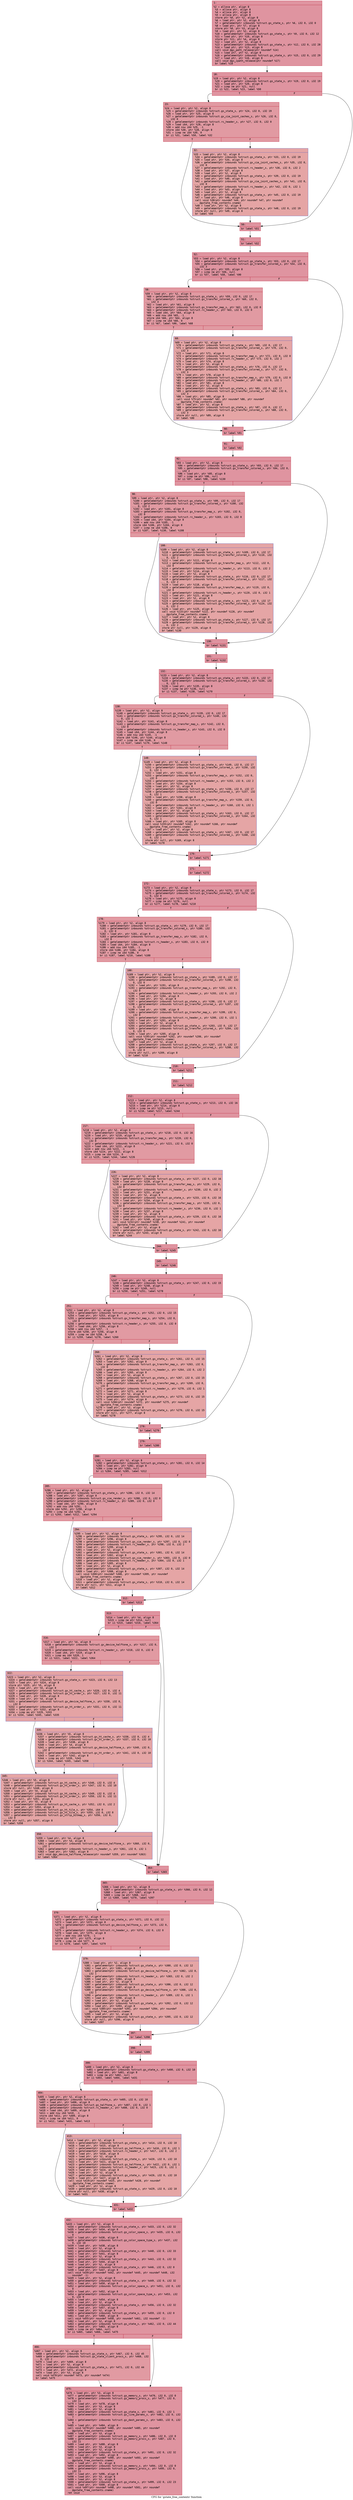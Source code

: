 digraph "CFG for 'gstate_free_contents' function" {
	label="CFG for 'gstate_free_contents' function";

	Node0x600000de4870 [shape=record,color="#b70d28ff", style=filled, fillcolor="#b70d2870" fontname="Courier",label="{1:\l|  %2 = alloca ptr, align 8\l  %3 = alloca ptr, align 8\l  %4 = alloca ptr, align 8\l  %5 = alloca ptr, align 8\l  store ptr %0, ptr %2, align 8\l  %6 = load ptr, ptr %2, align 8\l  %7 = getelementptr inbounds %struct.gs_state_s, ptr %6, i32 0, i32 0\l  %8 = load ptr, ptr %7, align 8\l  store ptr %8, ptr %3, align 8\l  %9 = load ptr, ptr %2, align 8\l  %10 = getelementptr inbounds %struct.gs_state_s, ptr %9, i32 0, i32 12\l  %11 = load ptr, ptr %10, align 8\l  store ptr %11, ptr %4, align 8\l  %12 = load ptr, ptr %2, align 8\l  %13 = getelementptr inbounds %struct.gs_state_s, ptr %12, i32 0, i32 28\l  %14 = load ptr, ptr %13, align 8\l  call void @gx_path_release(ptr noundef %14)\l  %15 = load ptr, ptr %2, align 8\l  %16 = getelementptr inbounds %struct.gs_state_s, ptr %15, i32 0, i32 29\l  %17 = load ptr, ptr %16, align 8\l  call void @gx_cpath_release(ptr noundef %17)\l  br label %18\l}"];
	Node0x600000de4870 -> Node0x600000de48c0[tooltip="1 -> 18\nProbability 100.00%" ];
	Node0x600000de48c0 [shape=record,color="#b70d28ff", style=filled, fillcolor="#b70d2870" fontname="Courier",label="{18:\l|  %19 = load ptr, ptr %2, align 8\l  %20 = getelementptr inbounds %struct.gs_state_s, ptr %19, i32 0, i32 19\l  %21 = load ptr, ptr %20, align 8\l  %22 = icmp ne ptr %21, null\l  br i1 %22, label %23, label %50\l|{<s0>T|<s1>F}}"];
	Node0x600000de48c0:s0 -> Node0x600000de4910[tooltip="18 -> 23\nProbability 62.50%" ];
	Node0x600000de48c0:s1 -> Node0x600000de49b0[tooltip="18 -> 50\nProbability 37.50%" ];
	Node0x600000de4910 [shape=record,color="#b70d28ff", style=filled, fillcolor="#bb1b2c70" fontname="Courier",label="{23:\l|  %24 = load ptr, ptr %2, align 8\l  %25 = getelementptr inbounds %struct.gs_state_s, ptr %24, i32 0, i32 19\l  %26 = load ptr, ptr %25, align 8\l  %27 = getelementptr inbounds %struct.gx_cie_joint_caches_s, ptr %26, i32 0,\l... i32 0\l  %28 = getelementptr inbounds %struct.rc_header_s, ptr %27, i32 0, i32 0\l  %29 = load i64, ptr %28, align 8\l  %30 = add nsw i64 %29, -1\l  store i64 %30, ptr %28, align 8\l  %31 = icmp ne i64 %30, 0\l  br i1 %31, label %50, label %32\l|{<s0>T|<s1>F}}"];
	Node0x600000de4910:s0 -> Node0x600000de49b0[tooltip="23 -> 50\nProbability 62.50%" ];
	Node0x600000de4910:s1 -> Node0x600000de4960[tooltip="23 -> 32\nProbability 37.50%" ];
	Node0x600000de4960 [shape=record,color="#3d50c3ff", style=filled, fillcolor="#c5333470" fontname="Courier",label="{32:\l|  %33 = load ptr, ptr %2, align 8\l  %34 = getelementptr inbounds %struct.gs_state_s, ptr %33, i32 0, i32 19\l  %35 = load ptr, ptr %34, align 8\l  %36 = getelementptr inbounds %struct.gx_cie_joint_caches_s, ptr %35, i32 0,\l... i32 0\l  %37 = getelementptr inbounds %struct.rc_header_s, ptr %36, i32 0, i32 2\l  %38 = load ptr, ptr %37, align 8\l  %39 = load ptr, ptr %2, align 8\l  %40 = getelementptr inbounds %struct.gs_state_s, ptr %39, i32 0, i32 19\l  %41 = load ptr, ptr %40, align 8\l  %42 = getelementptr inbounds %struct.gx_cie_joint_caches_s, ptr %41, i32 0,\l... i32 0\l  %43 = getelementptr inbounds %struct.rc_header_s, ptr %42, i32 0, i32 1\l  %44 = load ptr, ptr %43, align 8\l  %45 = load ptr, ptr %2, align 8\l  %46 = getelementptr inbounds %struct.gs_state_s, ptr %45, i32 0, i32 19\l  %47 = load ptr, ptr %46, align 8\l  call void %38(ptr noundef %44, ptr noundef %47, ptr noundef\l... @gstate_free_contents.cname)\l  %48 = load ptr, ptr %2, align 8\l  %49 = getelementptr inbounds %struct.gs_state_s, ptr %48, i32 0, i32 19\l  store ptr null, ptr %49, align 8\l  br label %50\l}"];
	Node0x600000de4960 -> Node0x600000de49b0[tooltip="32 -> 50\nProbability 100.00%" ];
	Node0x600000de49b0 [shape=record,color="#b70d28ff", style=filled, fillcolor="#b70d2870" fontname="Courier",label="{50:\l|  br label %51\l}"];
	Node0x600000de49b0 -> Node0x600000de4a00[tooltip="50 -> 51\nProbability 100.00%" ];
	Node0x600000de4a00 [shape=record,color="#b70d28ff", style=filled, fillcolor="#b70d2870" fontname="Courier",label="{51:\l|  br label %52\l}"];
	Node0x600000de4a00 -> Node0x600000de4a50[tooltip="51 -> 52\nProbability 100.00%" ];
	Node0x600000de4a50 [shape=record,color="#b70d28ff", style=filled, fillcolor="#b70d2870" fontname="Courier",label="{52:\l|  %53 = load ptr, ptr %2, align 8\l  %54 = getelementptr inbounds %struct.gs_state_s, ptr %53, i32 0, i32 17\l  %55 = getelementptr inbounds %struct.gx_transfer_colored_s, ptr %54, i32 0,\l... i32 3\l  %56 = load ptr, ptr %55, align 8\l  %57 = icmp ne ptr %56, null\l  br i1 %57, label %58, label %90\l|{<s0>T|<s1>F}}"];
	Node0x600000de4a50:s0 -> Node0x600000de4aa0[tooltip="52 -> 58\nProbability 62.50%" ];
	Node0x600000de4a50:s1 -> Node0x600000de4b40[tooltip="52 -> 90\nProbability 37.50%" ];
	Node0x600000de4aa0 [shape=record,color="#b70d28ff", style=filled, fillcolor="#bb1b2c70" fontname="Courier",label="{58:\l|  %59 = load ptr, ptr %2, align 8\l  %60 = getelementptr inbounds %struct.gs_state_s, ptr %59, i32 0, i32 17\l  %61 = getelementptr inbounds %struct.gx_transfer_colored_s, ptr %60, i32 0,\l... i32 3\l  %62 = load ptr, ptr %61, align 8\l  %63 = getelementptr inbounds %struct.gx_transfer_map_s, ptr %62, i32 0, i32 0\l  %64 = getelementptr inbounds %struct.rc_header_s, ptr %63, i32 0, i32 0\l  %65 = load i64, ptr %64, align 8\l  %66 = add nsw i64 %65, -1\l  store i64 %66, ptr %64, align 8\l  %67 = icmp ne i64 %66, 0\l  br i1 %67, label %90, label %68\l|{<s0>T|<s1>F}}"];
	Node0x600000de4aa0:s0 -> Node0x600000de4b40[tooltip="58 -> 90\nProbability 62.50%" ];
	Node0x600000de4aa0:s1 -> Node0x600000de4af0[tooltip="58 -> 68\nProbability 37.50%" ];
	Node0x600000de4af0 [shape=record,color="#3d50c3ff", style=filled, fillcolor="#c5333470" fontname="Courier",label="{68:\l|  %69 = load ptr, ptr %2, align 8\l  %70 = getelementptr inbounds %struct.gs_state_s, ptr %69, i32 0, i32 17\l  %71 = getelementptr inbounds %struct.gx_transfer_colored_s, ptr %70, i32 0,\l... i32 3\l  %72 = load ptr, ptr %71, align 8\l  %73 = getelementptr inbounds %struct.gx_transfer_map_s, ptr %72, i32 0, i32 0\l  %74 = getelementptr inbounds %struct.rc_header_s, ptr %73, i32 0, i32 2\l  %75 = load ptr, ptr %74, align 8\l  %76 = load ptr, ptr %2, align 8\l  %77 = getelementptr inbounds %struct.gs_state_s, ptr %76, i32 0, i32 17\l  %78 = getelementptr inbounds %struct.gx_transfer_colored_s, ptr %77, i32 0,\l... i32 3\l  %79 = load ptr, ptr %78, align 8\l  %80 = getelementptr inbounds %struct.gx_transfer_map_s, ptr %79, i32 0, i32 0\l  %81 = getelementptr inbounds %struct.rc_header_s, ptr %80, i32 0, i32 1\l  %82 = load ptr, ptr %81, align 8\l  %83 = load ptr, ptr %2, align 8\l  %84 = getelementptr inbounds %struct.gs_state_s, ptr %83, i32 0, i32 17\l  %85 = getelementptr inbounds %struct.gx_transfer_colored_s, ptr %84, i32 0,\l... i32 3\l  %86 = load ptr, ptr %85, align 8\l  call void %75(ptr noundef %82, ptr noundef %86, ptr noundef\l... @gstate_free_contents.cname)\l  %87 = load ptr, ptr %2, align 8\l  %88 = getelementptr inbounds %struct.gs_state_s, ptr %87, i32 0, i32 17\l  %89 = getelementptr inbounds %struct.gx_transfer_colored_s, ptr %88, i32 0,\l... i32 3\l  store ptr null, ptr %89, align 8\l  br label %90\l}"];
	Node0x600000de4af0 -> Node0x600000de4b40[tooltip="68 -> 90\nProbability 100.00%" ];
	Node0x600000de4b40 [shape=record,color="#b70d28ff", style=filled, fillcolor="#b70d2870" fontname="Courier",label="{90:\l|  br label %91\l}"];
	Node0x600000de4b40 -> Node0x600000de4b90[tooltip="90 -> 91\nProbability 100.00%" ];
	Node0x600000de4b90 [shape=record,color="#b70d28ff", style=filled, fillcolor="#b70d2870" fontname="Courier",label="{91:\l|  br label %92\l}"];
	Node0x600000de4b90 -> Node0x600000de4be0[tooltip="91 -> 92\nProbability 100.00%" ];
	Node0x600000de4be0 [shape=record,color="#b70d28ff", style=filled, fillcolor="#b70d2870" fontname="Courier",label="{92:\l|  %93 = load ptr, ptr %2, align 8\l  %94 = getelementptr inbounds %struct.gs_state_s, ptr %93, i32 0, i32 17\l  %95 = getelementptr inbounds %struct.gx_transfer_colored_s, ptr %94, i32 0,\l... i32 2\l  %96 = load ptr, ptr %95, align 8\l  %97 = icmp ne ptr %96, null\l  br i1 %97, label %98, label %130\l|{<s0>T|<s1>F}}"];
	Node0x600000de4be0:s0 -> Node0x600000de4c30[tooltip="92 -> 98\nProbability 62.50%" ];
	Node0x600000de4be0:s1 -> Node0x600000de4cd0[tooltip="92 -> 130\nProbability 37.50%" ];
	Node0x600000de4c30 [shape=record,color="#b70d28ff", style=filled, fillcolor="#bb1b2c70" fontname="Courier",label="{98:\l|  %99 = load ptr, ptr %2, align 8\l  %100 = getelementptr inbounds %struct.gs_state_s, ptr %99, i32 0, i32 17\l  %101 = getelementptr inbounds %struct.gx_transfer_colored_s, ptr %100, i32\l... 0, i32 2\l  %102 = load ptr, ptr %101, align 8\l  %103 = getelementptr inbounds %struct.gx_transfer_map_s, ptr %102, i32 0,\l... i32 0\l  %104 = getelementptr inbounds %struct.rc_header_s, ptr %103, i32 0, i32 0\l  %105 = load i64, ptr %104, align 8\l  %106 = add nsw i64 %105, -1\l  store i64 %106, ptr %104, align 8\l  %107 = icmp ne i64 %106, 0\l  br i1 %107, label %130, label %108\l|{<s0>T|<s1>F}}"];
	Node0x600000de4c30:s0 -> Node0x600000de4cd0[tooltip="98 -> 130\nProbability 62.50%" ];
	Node0x600000de4c30:s1 -> Node0x600000de4c80[tooltip="98 -> 108\nProbability 37.50%" ];
	Node0x600000de4c80 [shape=record,color="#3d50c3ff", style=filled, fillcolor="#c5333470" fontname="Courier",label="{108:\l|  %109 = load ptr, ptr %2, align 8\l  %110 = getelementptr inbounds %struct.gs_state_s, ptr %109, i32 0, i32 17\l  %111 = getelementptr inbounds %struct.gx_transfer_colored_s, ptr %110, i32\l... 0, i32 2\l  %112 = load ptr, ptr %111, align 8\l  %113 = getelementptr inbounds %struct.gx_transfer_map_s, ptr %112, i32 0,\l... i32 0\l  %114 = getelementptr inbounds %struct.rc_header_s, ptr %113, i32 0, i32 2\l  %115 = load ptr, ptr %114, align 8\l  %116 = load ptr, ptr %2, align 8\l  %117 = getelementptr inbounds %struct.gs_state_s, ptr %116, i32 0, i32 17\l  %118 = getelementptr inbounds %struct.gx_transfer_colored_s, ptr %117, i32\l... 0, i32 2\l  %119 = load ptr, ptr %118, align 8\l  %120 = getelementptr inbounds %struct.gx_transfer_map_s, ptr %119, i32 0,\l... i32 0\l  %121 = getelementptr inbounds %struct.rc_header_s, ptr %120, i32 0, i32 1\l  %122 = load ptr, ptr %121, align 8\l  %123 = load ptr, ptr %2, align 8\l  %124 = getelementptr inbounds %struct.gs_state_s, ptr %123, i32 0, i32 17\l  %125 = getelementptr inbounds %struct.gx_transfer_colored_s, ptr %124, i32\l... 0, i32 2\l  %126 = load ptr, ptr %125, align 8\l  call void %115(ptr noundef %122, ptr noundef %126, ptr noundef\l... @gstate_free_contents.cname)\l  %127 = load ptr, ptr %2, align 8\l  %128 = getelementptr inbounds %struct.gs_state_s, ptr %127, i32 0, i32 17\l  %129 = getelementptr inbounds %struct.gx_transfer_colored_s, ptr %128, i32\l... 0, i32 2\l  store ptr null, ptr %129, align 8\l  br label %130\l}"];
	Node0x600000de4c80 -> Node0x600000de4cd0[tooltip="108 -> 130\nProbability 100.00%" ];
	Node0x600000de4cd0 [shape=record,color="#b70d28ff", style=filled, fillcolor="#b70d2870" fontname="Courier",label="{130:\l|  br label %131\l}"];
	Node0x600000de4cd0 -> Node0x600000de4d20[tooltip="130 -> 131\nProbability 100.00%" ];
	Node0x600000de4d20 [shape=record,color="#b70d28ff", style=filled, fillcolor="#b70d2870" fontname="Courier",label="{131:\l|  br label %132\l}"];
	Node0x600000de4d20 -> Node0x600000de4d70[tooltip="131 -> 132\nProbability 100.00%" ];
	Node0x600000de4d70 [shape=record,color="#b70d28ff", style=filled, fillcolor="#b70d2870" fontname="Courier",label="{132:\l|  %133 = load ptr, ptr %2, align 8\l  %134 = getelementptr inbounds %struct.gs_state_s, ptr %133, i32 0, i32 17\l  %135 = getelementptr inbounds %struct.gx_transfer_colored_s, ptr %134, i32\l... 0, i32 1\l  %136 = load ptr, ptr %135, align 8\l  %137 = icmp ne ptr %136, null\l  br i1 %137, label %138, label %170\l|{<s0>T|<s1>F}}"];
	Node0x600000de4d70:s0 -> Node0x600000de4dc0[tooltip="132 -> 138\nProbability 62.50%" ];
	Node0x600000de4d70:s1 -> Node0x600000de4e60[tooltip="132 -> 170\nProbability 37.50%" ];
	Node0x600000de4dc0 [shape=record,color="#b70d28ff", style=filled, fillcolor="#bb1b2c70" fontname="Courier",label="{138:\l|  %139 = load ptr, ptr %2, align 8\l  %140 = getelementptr inbounds %struct.gs_state_s, ptr %139, i32 0, i32 17\l  %141 = getelementptr inbounds %struct.gx_transfer_colored_s, ptr %140, i32\l... 0, i32 1\l  %142 = load ptr, ptr %141, align 8\l  %143 = getelementptr inbounds %struct.gx_transfer_map_s, ptr %142, i32 0,\l... i32 0\l  %144 = getelementptr inbounds %struct.rc_header_s, ptr %143, i32 0, i32 0\l  %145 = load i64, ptr %144, align 8\l  %146 = add nsw i64 %145, -1\l  store i64 %146, ptr %144, align 8\l  %147 = icmp ne i64 %146, 0\l  br i1 %147, label %170, label %148\l|{<s0>T|<s1>F}}"];
	Node0x600000de4dc0:s0 -> Node0x600000de4e60[tooltip="138 -> 170\nProbability 62.50%" ];
	Node0x600000de4dc0:s1 -> Node0x600000de4e10[tooltip="138 -> 148\nProbability 37.50%" ];
	Node0x600000de4e10 [shape=record,color="#3d50c3ff", style=filled, fillcolor="#c5333470" fontname="Courier",label="{148:\l|  %149 = load ptr, ptr %2, align 8\l  %150 = getelementptr inbounds %struct.gs_state_s, ptr %149, i32 0, i32 17\l  %151 = getelementptr inbounds %struct.gx_transfer_colored_s, ptr %150, i32\l... 0, i32 1\l  %152 = load ptr, ptr %151, align 8\l  %153 = getelementptr inbounds %struct.gx_transfer_map_s, ptr %152, i32 0,\l... i32 0\l  %154 = getelementptr inbounds %struct.rc_header_s, ptr %153, i32 0, i32 2\l  %155 = load ptr, ptr %154, align 8\l  %156 = load ptr, ptr %2, align 8\l  %157 = getelementptr inbounds %struct.gs_state_s, ptr %156, i32 0, i32 17\l  %158 = getelementptr inbounds %struct.gx_transfer_colored_s, ptr %157, i32\l... 0, i32 1\l  %159 = load ptr, ptr %158, align 8\l  %160 = getelementptr inbounds %struct.gx_transfer_map_s, ptr %159, i32 0,\l... i32 0\l  %161 = getelementptr inbounds %struct.rc_header_s, ptr %160, i32 0, i32 1\l  %162 = load ptr, ptr %161, align 8\l  %163 = load ptr, ptr %2, align 8\l  %164 = getelementptr inbounds %struct.gs_state_s, ptr %163, i32 0, i32 17\l  %165 = getelementptr inbounds %struct.gx_transfer_colored_s, ptr %164, i32\l... 0, i32 1\l  %166 = load ptr, ptr %165, align 8\l  call void %155(ptr noundef %162, ptr noundef %166, ptr noundef\l... @gstate_free_contents.cname)\l  %167 = load ptr, ptr %2, align 8\l  %168 = getelementptr inbounds %struct.gs_state_s, ptr %167, i32 0, i32 17\l  %169 = getelementptr inbounds %struct.gx_transfer_colored_s, ptr %168, i32\l... 0, i32 1\l  store ptr null, ptr %169, align 8\l  br label %170\l}"];
	Node0x600000de4e10 -> Node0x600000de4e60[tooltip="148 -> 170\nProbability 100.00%" ];
	Node0x600000de4e60 [shape=record,color="#b70d28ff", style=filled, fillcolor="#b70d2870" fontname="Courier",label="{170:\l|  br label %171\l}"];
	Node0x600000de4e60 -> Node0x600000de4eb0[tooltip="170 -> 171\nProbability 100.00%" ];
	Node0x600000de4eb0 [shape=record,color="#b70d28ff", style=filled, fillcolor="#b70d2870" fontname="Courier",label="{171:\l|  br label %172\l}"];
	Node0x600000de4eb0 -> Node0x600000de4f00[tooltip="171 -> 172\nProbability 100.00%" ];
	Node0x600000de4f00 [shape=record,color="#b70d28ff", style=filled, fillcolor="#b70d2870" fontname="Courier",label="{172:\l|  %173 = load ptr, ptr %2, align 8\l  %174 = getelementptr inbounds %struct.gs_state_s, ptr %173, i32 0, i32 17\l  %175 = getelementptr inbounds %struct.gx_transfer_colored_s, ptr %174, i32\l... 0, i32 0\l  %176 = load ptr, ptr %175, align 8\l  %177 = icmp ne ptr %176, null\l  br i1 %177, label %178, label %210\l|{<s0>T|<s1>F}}"];
	Node0x600000de4f00:s0 -> Node0x600000de4f50[tooltip="172 -> 178\nProbability 62.50%" ];
	Node0x600000de4f00:s1 -> Node0x600000de4ff0[tooltip="172 -> 210\nProbability 37.50%" ];
	Node0x600000de4f50 [shape=record,color="#b70d28ff", style=filled, fillcolor="#bb1b2c70" fontname="Courier",label="{178:\l|  %179 = load ptr, ptr %2, align 8\l  %180 = getelementptr inbounds %struct.gs_state_s, ptr %179, i32 0, i32 17\l  %181 = getelementptr inbounds %struct.gx_transfer_colored_s, ptr %180, i32\l... 0, i32 0\l  %182 = load ptr, ptr %181, align 8\l  %183 = getelementptr inbounds %struct.gx_transfer_map_s, ptr %182, i32 0,\l... i32 0\l  %184 = getelementptr inbounds %struct.rc_header_s, ptr %183, i32 0, i32 0\l  %185 = load i64, ptr %184, align 8\l  %186 = add nsw i64 %185, -1\l  store i64 %186, ptr %184, align 8\l  %187 = icmp ne i64 %186, 0\l  br i1 %187, label %210, label %188\l|{<s0>T|<s1>F}}"];
	Node0x600000de4f50:s0 -> Node0x600000de4ff0[tooltip="178 -> 210\nProbability 62.50%" ];
	Node0x600000de4f50:s1 -> Node0x600000de4fa0[tooltip="178 -> 188\nProbability 37.50%" ];
	Node0x600000de4fa0 [shape=record,color="#3d50c3ff", style=filled, fillcolor="#c5333470" fontname="Courier",label="{188:\l|  %189 = load ptr, ptr %2, align 8\l  %190 = getelementptr inbounds %struct.gs_state_s, ptr %189, i32 0, i32 17\l  %191 = getelementptr inbounds %struct.gx_transfer_colored_s, ptr %190, i32\l... 0, i32 0\l  %192 = load ptr, ptr %191, align 8\l  %193 = getelementptr inbounds %struct.gx_transfer_map_s, ptr %192, i32 0,\l... i32 0\l  %194 = getelementptr inbounds %struct.rc_header_s, ptr %193, i32 0, i32 2\l  %195 = load ptr, ptr %194, align 8\l  %196 = load ptr, ptr %2, align 8\l  %197 = getelementptr inbounds %struct.gs_state_s, ptr %196, i32 0, i32 17\l  %198 = getelementptr inbounds %struct.gx_transfer_colored_s, ptr %197, i32\l... 0, i32 0\l  %199 = load ptr, ptr %198, align 8\l  %200 = getelementptr inbounds %struct.gx_transfer_map_s, ptr %199, i32 0,\l... i32 0\l  %201 = getelementptr inbounds %struct.rc_header_s, ptr %200, i32 0, i32 1\l  %202 = load ptr, ptr %201, align 8\l  %203 = load ptr, ptr %2, align 8\l  %204 = getelementptr inbounds %struct.gs_state_s, ptr %203, i32 0, i32 17\l  %205 = getelementptr inbounds %struct.gx_transfer_colored_s, ptr %204, i32\l... 0, i32 0\l  %206 = load ptr, ptr %205, align 8\l  call void %195(ptr noundef %202, ptr noundef %206, ptr noundef\l... @gstate_free_contents.cname)\l  %207 = load ptr, ptr %2, align 8\l  %208 = getelementptr inbounds %struct.gs_state_s, ptr %207, i32 0, i32 17\l  %209 = getelementptr inbounds %struct.gx_transfer_colored_s, ptr %208, i32\l... 0, i32 0\l  store ptr null, ptr %209, align 8\l  br label %210\l}"];
	Node0x600000de4fa0 -> Node0x600000de4ff0[tooltip="188 -> 210\nProbability 100.00%" ];
	Node0x600000de4ff0 [shape=record,color="#b70d28ff", style=filled, fillcolor="#b70d2870" fontname="Courier",label="{210:\l|  br label %211\l}"];
	Node0x600000de4ff0 -> Node0x600000de5040[tooltip="210 -> 211\nProbability 100.00%" ];
	Node0x600000de5040 [shape=record,color="#b70d28ff", style=filled, fillcolor="#b70d2870" fontname="Courier",label="{211:\l|  br label %212\l}"];
	Node0x600000de5040 -> Node0x600000de5090[tooltip="211 -> 212\nProbability 100.00%" ];
	Node0x600000de5090 [shape=record,color="#b70d28ff", style=filled, fillcolor="#b70d2870" fontname="Courier",label="{212:\l|  %213 = load ptr, ptr %2, align 8\l  %214 = getelementptr inbounds %struct.gs_state_s, ptr %213, i32 0, i32 16\l  %215 = load ptr, ptr %214, align 8\l  %216 = icmp ne ptr %215, null\l  br i1 %216, label %217, label %244\l|{<s0>T|<s1>F}}"];
	Node0x600000de5090:s0 -> Node0x600000de50e0[tooltip="212 -> 217\nProbability 62.50%" ];
	Node0x600000de5090:s1 -> Node0x600000de5180[tooltip="212 -> 244\nProbability 37.50%" ];
	Node0x600000de50e0 [shape=record,color="#b70d28ff", style=filled, fillcolor="#bb1b2c70" fontname="Courier",label="{217:\l|  %218 = load ptr, ptr %2, align 8\l  %219 = getelementptr inbounds %struct.gs_state_s, ptr %218, i32 0, i32 16\l  %220 = load ptr, ptr %219, align 8\l  %221 = getelementptr inbounds %struct.gx_transfer_map_s, ptr %220, i32 0,\l... i32 0\l  %222 = getelementptr inbounds %struct.rc_header_s, ptr %221, i32 0, i32 0\l  %223 = load i64, ptr %222, align 8\l  %224 = add nsw i64 %223, -1\l  store i64 %224, ptr %222, align 8\l  %225 = icmp ne i64 %224, 0\l  br i1 %225, label %244, label %226\l|{<s0>T|<s1>F}}"];
	Node0x600000de50e0:s0 -> Node0x600000de5180[tooltip="217 -> 244\nProbability 62.50%" ];
	Node0x600000de50e0:s1 -> Node0x600000de5130[tooltip="217 -> 226\nProbability 37.50%" ];
	Node0x600000de5130 [shape=record,color="#3d50c3ff", style=filled, fillcolor="#c5333470" fontname="Courier",label="{226:\l|  %227 = load ptr, ptr %2, align 8\l  %228 = getelementptr inbounds %struct.gs_state_s, ptr %227, i32 0, i32 16\l  %229 = load ptr, ptr %228, align 8\l  %230 = getelementptr inbounds %struct.gx_transfer_map_s, ptr %229, i32 0,\l... i32 0\l  %231 = getelementptr inbounds %struct.rc_header_s, ptr %230, i32 0, i32 2\l  %232 = load ptr, ptr %231, align 8\l  %233 = load ptr, ptr %2, align 8\l  %234 = getelementptr inbounds %struct.gs_state_s, ptr %233, i32 0, i32 16\l  %235 = load ptr, ptr %234, align 8\l  %236 = getelementptr inbounds %struct.gx_transfer_map_s, ptr %235, i32 0,\l... i32 0\l  %237 = getelementptr inbounds %struct.rc_header_s, ptr %236, i32 0, i32 1\l  %238 = load ptr, ptr %237, align 8\l  %239 = load ptr, ptr %2, align 8\l  %240 = getelementptr inbounds %struct.gs_state_s, ptr %239, i32 0, i32 16\l  %241 = load ptr, ptr %240, align 8\l  call void %232(ptr noundef %238, ptr noundef %241, ptr noundef\l... @gstate_free_contents.cname)\l  %242 = load ptr, ptr %2, align 8\l  %243 = getelementptr inbounds %struct.gs_state_s, ptr %242, i32 0, i32 16\l  store ptr null, ptr %243, align 8\l  br label %244\l}"];
	Node0x600000de5130 -> Node0x600000de5180[tooltip="226 -> 244\nProbability 100.00%" ];
	Node0x600000de5180 [shape=record,color="#b70d28ff", style=filled, fillcolor="#b70d2870" fontname="Courier",label="{244:\l|  br label %245\l}"];
	Node0x600000de5180 -> Node0x600000de51d0[tooltip="244 -> 245\nProbability 100.00%" ];
	Node0x600000de51d0 [shape=record,color="#b70d28ff", style=filled, fillcolor="#b70d2870" fontname="Courier",label="{245:\l|  br label %246\l}"];
	Node0x600000de51d0 -> Node0x600000de5220[tooltip="245 -> 246\nProbability 100.00%" ];
	Node0x600000de5220 [shape=record,color="#b70d28ff", style=filled, fillcolor="#b70d2870" fontname="Courier",label="{246:\l|  %247 = load ptr, ptr %2, align 8\l  %248 = getelementptr inbounds %struct.gs_state_s, ptr %247, i32 0, i32 15\l  %249 = load ptr, ptr %248, align 8\l  %250 = icmp ne ptr %249, null\l  br i1 %250, label %251, label %278\l|{<s0>T|<s1>F}}"];
	Node0x600000de5220:s0 -> Node0x600000de5270[tooltip="246 -> 251\nProbability 62.50%" ];
	Node0x600000de5220:s1 -> Node0x600000de5310[tooltip="246 -> 278\nProbability 37.50%" ];
	Node0x600000de5270 [shape=record,color="#b70d28ff", style=filled, fillcolor="#bb1b2c70" fontname="Courier",label="{251:\l|  %252 = load ptr, ptr %2, align 8\l  %253 = getelementptr inbounds %struct.gs_state_s, ptr %252, i32 0, i32 15\l  %254 = load ptr, ptr %253, align 8\l  %255 = getelementptr inbounds %struct.gx_transfer_map_s, ptr %254, i32 0,\l... i32 0\l  %256 = getelementptr inbounds %struct.rc_header_s, ptr %255, i32 0, i32 0\l  %257 = load i64, ptr %256, align 8\l  %258 = add nsw i64 %257, -1\l  store i64 %258, ptr %256, align 8\l  %259 = icmp ne i64 %258, 0\l  br i1 %259, label %278, label %260\l|{<s0>T|<s1>F}}"];
	Node0x600000de5270:s0 -> Node0x600000de5310[tooltip="251 -> 278\nProbability 62.50%" ];
	Node0x600000de5270:s1 -> Node0x600000de52c0[tooltip="251 -> 260\nProbability 37.50%" ];
	Node0x600000de52c0 [shape=record,color="#3d50c3ff", style=filled, fillcolor="#c5333470" fontname="Courier",label="{260:\l|  %261 = load ptr, ptr %2, align 8\l  %262 = getelementptr inbounds %struct.gs_state_s, ptr %261, i32 0, i32 15\l  %263 = load ptr, ptr %262, align 8\l  %264 = getelementptr inbounds %struct.gx_transfer_map_s, ptr %263, i32 0,\l... i32 0\l  %265 = getelementptr inbounds %struct.rc_header_s, ptr %264, i32 0, i32 2\l  %266 = load ptr, ptr %265, align 8\l  %267 = load ptr, ptr %2, align 8\l  %268 = getelementptr inbounds %struct.gs_state_s, ptr %267, i32 0, i32 15\l  %269 = load ptr, ptr %268, align 8\l  %270 = getelementptr inbounds %struct.gx_transfer_map_s, ptr %269, i32 0,\l... i32 0\l  %271 = getelementptr inbounds %struct.rc_header_s, ptr %270, i32 0, i32 1\l  %272 = load ptr, ptr %271, align 8\l  %273 = load ptr, ptr %2, align 8\l  %274 = getelementptr inbounds %struct.gs_state_s, ptr %273, i32 0, i32 15\l  %275 = load ptr, ptr %274, align 8\l  call void %266(ptr noundef %272, ptr noundef %275, ptr noundef\l... @gstate_free_contents.cname)\l  %276 = load ptr, ptr %2, align 8\l  %277 = getelementptr inbounds %struct.gs_state_s, ptr %276, i32 0, i32 15\l  store ptr null, ptr %277, align 8\l  br label %278\l}"];
	Node0x600000de52c0 -> Node0x600000de5310[tooltip="260 -> 278\nProbability 100.00%" ];
	Node0x600000de5310 [shape=record,color="#b70d28ff", style=filled, fillcolor="#b70d2870" fontname="Courier",label="{278:\l|  br label %279\l}"];
	Node0x600000de5310 -> Node0x600000de5360[tooltip="278 -> 279\nProbability 100.00%" ];
	Node0x600000de5360 [shape=record,color="#b70d28ff", style=filled, fillcolor="#b70d2870" fontname="Courier",label="{279:\l|  br label %280\l}"];
	Node0x600000de5360 -> Node0x600000de53b0[tooltip="279 -> 280\nProbability 100.00%" ];
	Node0x600000de53b0 [shape=record,color="#b70d28ff", style=filled, fillcolor="#b70d2870" fontname="Courier",label="{280:\l|  %281 = load ptr, ptr %2, align 8\l  %282 = getelementptr inbounds %struct.gs_state_s, ptr %281, i32 0, i32 14\l  %283 = load ptr, ptr %282, align 8\l  %284 = icmp ne ptr %283, null\l  br i1 %284, label %285, label %312\l|{<s0>T|<s1>F}}"];
	Node0x600000de53b0:s0 -> Node0x600000de5400[tooltip="280 -> 285\nProbability 62.50%" ];
	Node0x600000de53b0:s1 -> Node0x600000de54a0[tooltip="280 -> 312\nProbability 37.50%" ];
	Node0x600000de5400 [shape=record,color="#b70d28ff", style=filled, fillcolor="#bb1b2c70" fontname="Courier",label="{285:\l|  %286 = load ptr, ptr %2, align 8\l  %287 = getelementptr inbounds %struct.gs_state_s, ptr %286, i32 0, i32 14\l  %288 = load ptr, ptr %287, align 8\l  %289 = getelementptr inbounds %struct.gs_cie_render_s, ptr %288, i32 0, i32 0\l  %290 = getelementptr inbounds %struct.rc_header_s, ptr %289, i32 0, i32 0\l  %291 = load i64, ptr %290, align 8\l  %292 = add nsw i64 %291, -1\l  store i64 %292, ptr %290, align 8\l  %293 = icmp ne i64 %292, 0\l  br i1 %293, label %312, label %294\l|{<s0>T|<s1>F}}"];
	Node0x600000de5400:s0 -> Node0x600000de54a0[tooltip="285 -> 312\nProbability 62.50%" ];
	Node0x600000de5400:s1 -> Node0x600000de5450[tooltip="285 -> 294\nProbability 37.50%" ];
	Node0x600000de5450 [shape=record,color="#3d50c3ff", style=filled, fillcolor="#c5333470" fontname="Courier",label="{294:\l|  %295 = load ptr, ptr %2, align 8\l  %296 = getelementptr inbounds %struct.gs_state_s, ptr %295, i32 0, i32 14\l  %297 = load ptr, ptr %296, align 8\l  %298 = getelementptr inbounds %struct.gs_cie_render_s, ptr %297, i32 0, i32 0\l  %299 = getelementptr inbounds %struct.rc_header_s, ptr %298, i32 0, i32 2\l  %300 = load ptr, ptr %299, align 8\l  %301 = load ptr, ptr %2, align 8\l  %302 = getelementptr inbounds %struct.gs_state_s, ptr %301, i32 0, i32 14\l  %303 = load ptr, ptr %302, align 8\l  %304 = getelementptr inbounds %struct.gs_cie_render_s, ptr %303, i32 0, i32 0\l  %305 = getelementptr inbounds %struct.rc_header_s, ptr %304, i32 0, i32 1\l  %306 = load ptr, ptr %305, align 8\l  %307 = load ptr, ptr %2, align 8\l  %308 = getelementptr inbounds %struct.gs_state_s, ptr %307, i32 0, i32 14\l  %309 = load ptr, ptr %308, align 8\l  call void %300(ptr noundef %306, ptr noundef %309, ptr noundef\l... @gstate_free_contents.cname)\l  %310 = load ptr, ptr %2, align 8\l  %311 = getelementptr inbounds %struct.gs_state_s, ptr %310, i32 0, i32 14\l  store ptr null, ptr %311, align 8\l  br label %312\l}"];
	Node0x600000de5450 -> Node0x600000de54a0[tooltip="294 -> 312\nProbability 100.00%" ];
	Node0x600000de54a0 [shape=record,color="#b70d28ff", style=filled, fillcolor="#b70d2870" fontname="Courier",label="{312:\l|  br label %313\l}"];
	Node0x600000de54a0 -> Node0x600000de54f0[tooltip="312 -> 313\nProbability 100.00%" ];
	Node0x600000de54f0 [shape=record,color="#b70d28ff", style=filled, fillcolor="#b70d2870" fontname="Courier",label="{313:\l|  %314 = load ptr, ptr %4, align 8\l  %315 = icmp ne ptr %314, null\l  br i1 %315, label %316, label %364\l|{<s0>T|<s1>F}}"];
	Node0x600000de54f0:s0 -> Node0x600000de5540[tooltip="313 -> 316\nProbability 62.50%" ];
	Node0x600000de54f0:s1 -> Node0x600000de56d0[tooltip="313 -> 364\nProbability 37.50%" ];
	Node0x600000de5540 [shape=record,color="#b70d28ff", style=filled, fillcolor="#bb1b2c70" fontname="Courier",label="{316:\l|  %317 = load ptr, ptr %4, align 8\l  %318 = getelementptr inbounds %struct.gx_device_halftone_s, ptr %317, i32 0,\l... i32 1\l  %319 = getelementptr inbounds %struct.rc_header_s, ptr %318, i32 0, i32 0\l  %320 = load i64, ptr %319, align 8\l  %321 = icmp eq i64 %320, 1\l  br i1 %321, label %322, label %364\l|{<s0>T|<s1>F}}"];
	Node0x600000de5540:s0 -> Node0x600000de5590[tooltip="316 -> 322\nProbability 50.00%" ];
	Node0x600000de5540:s1 -> Node0x600000de56d0[tooltip="316 -> 364\nProbability 50.00%" ];
	Node0x600000de5590 [shape=record,color="#3d50c3ff", style=filled, fillcolor="#c32e3170" fontname="Courier",label="{322:\l|  %323 = load ptr, ptr %2, align 8\l  %324 = getelementptr inbounds %struct.gs_state_s, ptr %323, i32 0, i32 13\l  %325 = load ptr, ptr %324, align 8\l  store ptr %325, ptr %5, align 8\l  %326 = load ptr, ptr %5, align 8\l  %327 = getelementptr inbounds %struct.gx_ht_cache_s, ptr %326, i32 0, i32 4\l  %328 = getelementptr inbounds %struct.gx_ht_order_s, ptr %327, i32 0, i32 11\l  %329 = load ptr, ptr %328, align 8\l  %330 = load ptr, ptr %4, align 8\l  %331 = getelementptr inbounds %struct.gx_device_halftone_s, ptr %330, i32 0,\l... i32 0\l  %332 = getelementptr inbounds %struct.gx_ht_order_s, ptr %331, i32 0, i32 11\l  %333 = load ptr, ptr %332, align 8\l  %334 = icmp eq ptr %329, %333\l  br i1 %334, label %345, label %335\l|{<s0>T|<s1>F}}"];
	Node0x600000de5590:s0 -> Node0x600000de5630[tooltip="322 -> 345\nProbability 37.50%" ];
	Node0x600000de5590:s1 -> Node0x600000de55e0[tooltip="322 -> 335\nProbability 62.50%" ];
	Node0x600000de55e0 [shape=record,color="#3d50c3ff", style=filled, fillcolor="#c5333470" fontname="Courier",label="{335:\l|  %336 = load ptr, ptr %5, align 8\l  %337 = getelementptr inbounds %struct.gx_ht_cache_s, ptr %336, i32 0, i32 4\l  %338 = getelementptr inbounds %struct.gx_ht_order_s, ptr %337, i32 0, i32 10\l  %339 = load ptr, ptr %338, align 8\l  %340 = load ptr, ptr %4, align 8\l  %341 = getelementptr inbounds %struct.gx_device_halftone_s, ptr %340, i32 0,\l... i32 0\l  %342 = getelementptr inbounds %struct.gx_ht_order_s, ptr %341, i32 0, i32 10\l  %343 = load ptr, ptr %342, align 8\l  %344 = icmp eq ptr %339, %343\l  br i1 %344, label %345, label %358\l|{<s0>T|<s1>F}}"];
	Node0x600000de55e0:s0 -> Node0x600000de5630[tooltip="335 -> 345\nProbability 37.50%" ];
	Node0x600000de55e0:s1 -> Node0x600000de5680[tooltip="335 -> 358\nProbability 62.50%" ];
	Node0x600000de5630 [shape=record,color="#3d50c3ff", style=filled, fillcolor="#c5333470" fontname="Courier",label="{345:\l|  %346 = load ptr, ptr %5, align 8\l  %347 = getelementptr inbounds %struct.gx_ht_cache_s, ptr %346, i32 0, i32 4\l  %348 = getelementptr inbounds %struct.gx_ht_order_s, ptr %347, i32 0, i32 10\l  store ptr null, ptr %348, align 8\l  %349 = load ptr, ptr %5, align 8\l  %350 = getelementptr inbounds %struct.gx_ht_cache_s, ptr %349, i32 0, i32 4\l  %351 = getelementptr inbounds %struct.gx_ht_order_s, ptr %350, i32 0, i32 11\l  store ptr null, ptr %351, align 8\l  %352 = load ptr, ptr %5, align 8\l  %353 = getelementptr inbounds %struct.gx_ht_cache_s, ptr %352, i32 0, i32 2\l  %354 = load ptr, ptr %353, align 8\l  %355 = getelementptr inbounds %struct.gx_ht_tile_s, ptr %354, i64 0\l  %356 = getelementptr inbounds %struct.gx_ht_tile_s, ptr %355, i32 0, i32 0\l  %357 = getelementptr inbounds %struct.gx_strip_bitmap_s, ptr %356, i32 0,\l... i32 0\l  store ptr null, ptr %357, align 8\l  br label %358\l}"];
	Node0x600000de5630 -> Node0x600000de5680[tooltip="345 -> 358\nProbability 100.00%" ];
	Node0x600000de5680 [shape=record,color="#3d50c3ff", style=filled, fillcolor="#c32e3170" fontname="Courier",label="{358:\l|  %359 = load ptr, ptr %4, align 8\l  %360 = load ptr, ptr %4, align 8\l  %361 = getelementptr inbounds %struct.gx_device_halftone_s, ptr %360, i32 0,\l... i32 1\l  %362 = getelementptr inbounds %struct.rc_header_s, ptr %361, i32 0, i32 1\l  %363 = load ptr, ptr %362, align 8\l  call void @gx_device_halftone_release(ptr noundef %359, ptr noundef %363)\l  br label %364\l}"];
	Node0x600000de5680 -> Node0x600000de56d0[tooltip="358 -> 364\nProbability 100.00%" ];
	Node0x600000de56d0 [shape=record,color="#b70d28ff", style=filled, fillcolor="#b70d2870" fontname="Courier",label="{364:\l|  br label %365\l}"];
	Node0x600000de56d0 -> Node0x600000de5720[tooltip="364 -> 365\nProbability 100.00%" ];
	Node0x600000de5720 [shape=record,color="#b70d28ff", style=filled, fillcolor="#b70d2870" fontname="Courier",label="{365:\l|  %366 = load ptr, ptr %2, align 8\l  %367 = getelementptr inbounds %struct.gs_state_s, ptr %366, i32 0, i32 12\l  %368 = load ptr, ptr %367, align 8\l  %369 = icmp ne ptr %368, null\l  br i1 %369, label %370, label %397\l|{<s0>T|<s1>F}}"];
	Node0x600000de5720:s0 -> Node0x600000de5770[tooltip="365 -> 370\nProbability 62.50%" ];
	Node0x600000de5720:s1 -> Node0x600000de5810[tooltip="365 -> 397\nProbability 37.50%" ];
	Node0x600000de5770 [shape=record,color="#b70d28ff", style=filled, fillcolor="#bb1b2c70" fontname="Courier",label="{370:\l|  %371 = load ptr, ptr %2, align 8\l  %372 = getelementptr inbounds %struct.gs_state_s, ptr %371, i32 0, i32 12\l  %373 = load ptr, ptr %372, align 8\l  %374 = getelementptr inbounds %struct.gx_device_halftone_s, ptr %373, i32 0,\l... i32 1\l  %375 = getelementptr inbounds %struct.rc_header_s, ptr %374, i32 0, i32 0\l  %376 = load i64, ptr %375, align 8\l  %377 = add nsw i64 %376, -1\l  store i64 %377, ptr %375, align 8\l  %378 = icmp ne i64 %377, 0\l  br i1 %378, label %397, label %379\l|{<s0>T|<s1>F}}"];
	Node0x600000de5770:s0 -> Node0x600000de5810[tooltip="370 -> 397\nProbability 62.50%" ];
	Node0x600000de5770:s1 -> Node0x600000de57c0[tooltip="370 -> 379\nProbability 37.50%" ];
	Node0x600000de57c0 [shape=record,color="#3d50c3ff", style=filled, fillcolor="#c5333470" fontname="Courier",label="{379:\l|  %380 = load ptr, ptr %2, align 8\l  %381 = getelementptr inbounds %struct.gs_state_s, ptr %380, i32 0, i32 12\l  %382 = load ptr, ptr %381, align 8\l  %383 = getelementptr inbounds %struct.gx_device_halftone_s, ptr %382, i32 0,\l... i32 1\l  %384 = getelementptr inbounds %struct.rc_header_s, ptr %383, i32 0, i32 2\l  %385 = load ptr, ptr %384, align 8\l  %386 = load ptr, ptr %2, align 8\l  %387 = getelementptr inbounds %struct.gs_state_s, ptr %386, i32 0, i32 12\l  %388 = load ptr, ptr %387, align 8\l  %389 = getelementptr inbounds %struct.gx_device_halftone_s, ptr %388, i32 0,\l... i32 1\l  %390 = getelementptr inbounds %struct.rc_header_s, ptr %389, i32 0, i32 1\l  %391 = load ptr, ptr %390, align 8\l  %392 = load ptr, ptr %2, align 8\l  %393 = getelementptr inbounds %struct.gs_state_s, ptr %392, i32 0, i32 12\l  %394 = load ptr, ptr %393, align 8\l  call void %385(ptr noundef %391, ptr noundef %394, ptr noundef\l... @gstate_free_contents.cname)\l  %395 = load ptr, ptr %2, align 8\l  %396 = getelementptr inbounds %struct.gs_state_s, ptr %395, i32 0, i32 12\l  store ptr null, ptr %396, align 8\l  br label %397\l}"];
	Node0x600000de57c0 -> Node0x600000de5810[tooltip="379 -> 397\nProbability 100.00%" ];
	Node0x600000de5810 [shape=record,color="#b70d28ff", style=filled, fillcolor="#b70d2870" fontname="Courier",label="{397:\l|  br label %398\l}"];
	Node0x600000de5810 -> Node0x600000de5860[tooltip="397 -> 398\nProbability 100.00%" ];
	Node0x600000de5860 [shape=record,color="#b70d28ff", style=filled, fillcolor="#b70d2870" fontname="Courier",label="{398:\l|  br label %399\l}"];
	Node0x600000de5860 -> Node0x600000de58b0[tooltip="398 -> 399\nProbability 100.00%" ];
	Node0x600000de58b0 [shape=record,color="#b70d28ff", style=filled, fillcolor="#b70d2870" fontname="Courier",label="{399:\l|  %400 = load ptr, ptr %2, align 8\l  %401 = getelementptr inbounds %struct.gs_state_s, ptr %400, i32 0, i32 10\l  %402 = load ptr, ptr %401, align 8\l  %403 = icmp ne ptr %402, null\l  br i1 %403, label %404, label %431\l|{<s0>T|<s1>F}}"];
	Node0x600000de58b0:s0 -> Node0x600000de5900[tooltip="399 -> 404\nProbability 62.50%" ];
	Node0x600000de58b0:s1 -> Node0x600000de59a0[tooltip="399 -> 431\nProbability 37.50%" ];
	Node0x600000de5900 [shape=record,color="#b70d28ff", style=filled, fillcolor="#bb1b2c70" fontname="Courier",label="{404:\l|  %405 = load ptr, ptr %2, align 8\l  %406 = getelementptr inbounds %struct.gs_state_s, ptr %405, i32 0, i32 10\l  %407 = load ptr, ptr %406, align 8\l  %408 = getelementptr inbounds %struct.gs_halftone_s, ptr %407, i32 0, i32 1\l  %409 = getelementptr inbounds %struct.rc_header_s, ptr %408, i32 0, i32 0\l  %410 = load i64, ptr %409, align 8\l  %411 = add nsw i64 %410, -1\l  store i64 %411, ptr %409, align 8\l  %412 = icmp ne i64 %411, 0\l  br i1 %412, label %431, label %413\l|{<s0>T|<s1>F}}"];
	Node0x600000de5900:s0 -> Node0x600000de59a0[tooltip="404 -> 431\nProbability 62.50%" ];
	Node0x600000de5900:s1 -> Node0x600000de5950[tooltip="404 -> 413\nProbability 37.50%" ];
	Node0x600000de5950 [shape=record,color="#3d50c3ff", style=filled, fillcolor="#c5333470" fontname="Courier",label="{413:\l|  %414 = load ptr, ptr %2, align 8\l  %415 = getelementptr inbounds %struct.gs_state_s, ptr %414, i32 0, i32 10\l  %416 = load ptr, ptr %415, align 8\l  %417 = getelementptr inbounds %struct.gs_halftone_s, ptr %416, i32 0, i32 1\l  %418 = getelementptr inbounds %struct.rc_header_s, ptr %417, i32 0, i32 2\l  %419 = load ptr, ptr %418, align 8\l  %420 = load ptr, ptr %2, align 8\l  %421 = getelementptr inbounds %struct.gs_state_s, ptr %420, i32 0, i32 10\l  %422 = load ptr, ptr %421, align 8\l  %423 = getelementptr inbounds %struct.gs_halftone_s, ptr %422, i32 0, i32 1\l  %424 = getelementptr inbounds %struct.rc_header_s, ptr %423, i32 0, i32 1\l  %425 = load ptr, ptr %424, align 8\l  %426 = load ptr, ptr %2, align 8\l  %427 = getelementptr inbounds %struct.gs_state_s, ptr %426, i32 0, i32 10\l  %428 = load ptr, ptr %427, align 8\l  call void %419(ptr noundef %425, ptr noundef %428, ptr noundef\l... @gstate_free_contents.cname)\l  %429 = load ptr, ptr %2, align 8\l  %430 = getelementptr inbounds %struct.gs_state_s, ptr %429, i32 0, i32 10\l  store ptr null, ptr %430, align 8\l  br label %431\l}"];
	Node0x600000de5950 -> Node0x600000de59a0[tooltip="413 -> 431\nProbability 100.00%" ];
	Node0x600000de59a0 [shape=record,color="#b70d28ff", style=filled, fillcolor="#b70d2870" fontname="Courier",label="{431:\l|  br label %432\l}"];
	Node0x600000de59a0 -> Node0x600000de59f0[tooltip="431 -> 432\nProbability 100.00%" ];
	Node0x600000de59f0 [shape=record,color="#b70d28ff", style=filled, fillcolor="#b70d2870" fontname="Courier",label="{432:\l|  %433 = load ptr, ptr %2, align 8\l  %434 = getelementptr inbounds %struct.gs_state_s, ptr %433, i32 0, i32 32\l  %435 = load ptr, ptr %434, align 8\l  %436 = getelementptr inbounds %struct.gs_color_space_s, ptr %435, i32 0, i32\l... 0\l  %437 = load ptr, ptr %436, align 8\l  %438 = getelementptr inbounds %struct.gs_color_space_type_s, ptr %437, i32\l... 0, i32 10\l  %439 = load ptr, ptr %438, align 8\l  %440 = load ptr, ptr %2, align 8\l  %441 = getelementptr inbounds %struct.gs_state_s, ptr %440, i32 0, i32 33\l  %442 = load ptr, ptr %441, align 8\l  %443 = load ptr, ptr %2, align 8\l  %444 = getelementptr inbounds %struct.gs_state_s, ptr %443, i32 0, i32 32\l  %445 = load ptr, ptr %444, align 8\l  %446 = load ptr, ptr %2, align 8\l  %447 = getelementptr inbounds %struct.gs_state_s, ptr %446, i32 0, i32 0\l  %448 = load ptr, ptr %447, align 8\l  call void %439(ptr noundef %442, ptr noundef %445, ptr noundef %448, i32\l... noundef -1)\l  %449 = load ptr, ptr %2, align 8\l  %450 = getelementptr inbounds %struct.gs_state_s, ptr %449, i32 0, i32 32\l  %451 = load ptr, ptr %450, align 8\l  %452 = getelementptr inbounds %struct.gs_color_space_s, ptr %451, i32 0, i32\l... 0\l  %453 = load ptr, ptr %452, align 8\l  %454 = getelementptr inbounds %struct.gs_color_space_type_s, ptr %453, i32\l... 0, i32 9\l  %455 = load ptr, ptr %454, align 8\l  %456 = load ptr, ptr %2, align 8\l  %457 = getelementptr inbounds %struct.gs_state_s, ptr %456, i32 0, i32 32\l  %458 = load ptr, ptr %457, align 8\l  %459 = load ptr, ptr %2, align 8\l  %460 = getelementptr inbounds %struct.gs_state_s, ptr %459, i32 0, i32 0\l  %461 = load ptr, ptr %460, align 8\l  call void %455(ptr noundef %458, ptr noundef %461, i32 noundef -1)\l  %462 = load ptr, ptr %2, align 8\l  %463 = getelementptr inbounds %struct.gs_state_s, ptr %462, i32 0, i32 44\l  %464 = load ptr, ptr %463, align 8\l  %465 = icmp ne ptr %464, null\l  br i1 %465, label %466, label %475\l|{<s0>T|<s1>F}}"];
	Node0x600000de59f0:s0 -> Node0x600000de5a40[tooltip="432 -> 466\nProbability 62.50%" ];
	Node0x600000de59f0:s1 -> Node0x600000de5a90[tooltip="432 -> 475\nProbability 37.50%" ];
	Node0x600000de5a40 [shape=record,color="#b70d28ff", style=filled, fillcolor="#bb1b2c70" fontname="Courier",label="{466:\l|  %467 = load ptr, ptr %2, align 8\l  %468 = getelementptr inbounds %struct.gs_state_s, ptr %467, i32 0, i32 45\l  %469 = getelementptr inbounds %struct.gs_state_client_procs_s, ptr %468, i32\l... 0, i32 2\l  %470 = load ptr, ptr %469, align 8\l  %471 = load ptr, ptr %2, align 8\l  %472 = getelementptr inbounds %struct.gs_state_s, ptr %471, i32 0, i32 44\l  %473 = load ptr, ptr %472, align 8\l  %474 = load ptr, ptr %3, align 8\l  call void %470(ptr noundef %473, ptr noundef %474)\l  br label %475\l}"];
	Node0x600000de5a40 -> Node0x600000de5a90[tooltip="466 -> 475\nProbability 100.00%" ];
	Node0x600000de5a90 [shape=record,color="#b70d28ff", style=filled, fillcolor="#b70d2870" fontname="Courier",label="{475:\l|  %476 = load ptr, ptr %3, align 8\l  %477 = getelementptr inbounds %struct.gs_memory_s, ptr %476, i32 0, i32 0\l  %478 = getelementptr inbounds %struct.gs_memory_procs_s, ptr %477, i32 0,\l... i32 11\l  %479 = load ptr, ptr %478, align 8\l  %480 = load ptr, ptr %3, align 8\l  %481 = load ptr, ptr %2, align 8\l  %482 = getelementptr inbounds %struct.gs_state_s, ptr %481, i32 0, i32 1\l  %483 = getelementptr inbounds %struct.gx_line_params_s, ptr %482, i32 0, i32\l... 7\l  %484 = getelementptr inbounds %struct.gx_dash_params_s, ptr %483, i32 0, i32\l... 0\l  %485 = load ptr, ptr %484, align 8\l  call void %479(ptr noundef %480, ptr noundef %485, ptr noundef\l... @gstate_free_contents.cname)\l  %486 = load ptr, ptr %3, align 8\l  %487 = getelementptr inbounds %struct.gs_memory_s, ptr %486, i32 0, i32 0\l  %488 = getelementptr inbounds %struct.gs_memory_procs_s, ptr %487, i32 0,\l... i32 11\l  %489 = load ptr, ptr %488, align 8\l  %490 = load ptr, ptr %3, align 8\l  %491 = load ptr, ptr %2, align 8\l  %492 = getelementptr inbounds %struct.gs_state_s, ptr %491, i32 0, i32 32\l  %493 = load ptr, ptr %492, align 8\l  call void %489(ptr noundef %490, ptr noundef %493, ptr noundef\l... @gstate_free_contents.cname)\l  %494 = load ptr, ptr %3, align 8\l  %495 = getelementptr inbounds %struct.gs_memory_s, ptr %494, i32 0, i32 0\l  %496 = getelementptr inbounds %struct.gs_memory_procs_s, ptr %495, i32 0,\l... i32 11\l  %497 = load ptr, ptr %496, align 8\l  %498 = load ptr, ptr %3, align 8\l  %499 = load ptr, ptr %2, align 8\l  %500 = getelementptr inbounds %struct.gs_state_s, ptr %499, i32 0, i32 23\l  %501 = load ptr, ptr %500, align 8\l  call void %497(ptr noundef %498, ptr noundef %501, ptr noundef\l... @gstate_free_contents.cname)\l  ret void\l}"];
}
